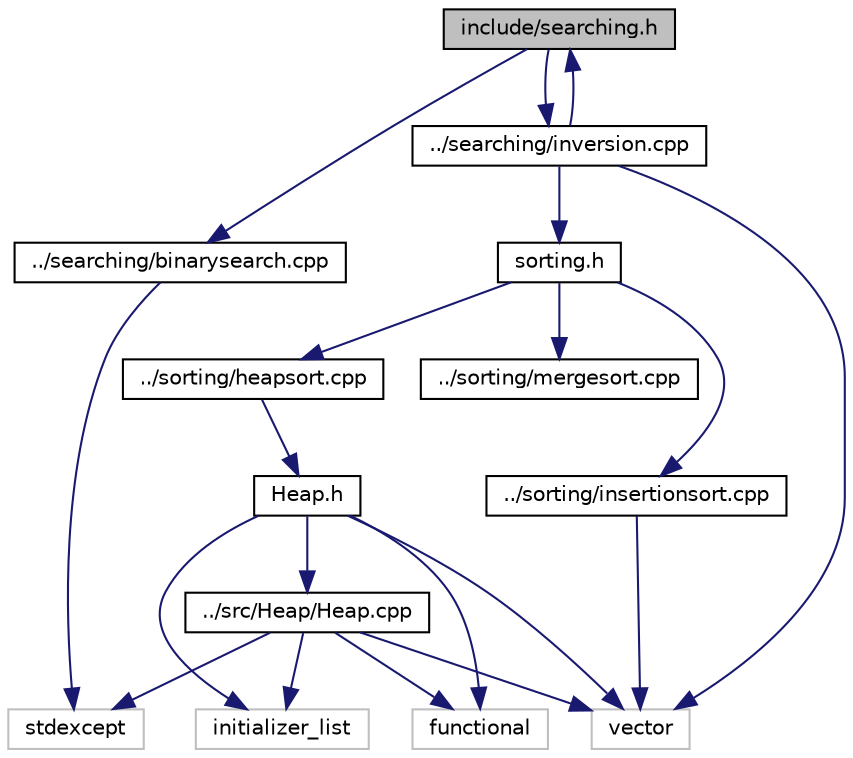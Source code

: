 digraph "include/searching.h"
{
  edge [fontname="Helvetica",fontsize="10",labelfontname="Helvetica",labelfontsize="10"];
  node [fontname="Helvetica",fontsize="10",shape=record];
  Node1 [label="include/searching.h",height=0.2,width=0.4,color="black", fillcolor="grey75", style="filled", fontcolor="black"];
  Node1 -> Node2 [color="midnightblue",fontsize="10",style="solid",fontname="Helvetica"];
  Node2 [label="../searching/binarysearch.cpp",height=0.2,width=0.4,color="black", fillcolor="white", style="filled",URL="$binarysearch_8cpp.html"];
  Node2 -> Node3 [color="midnightblue",fontsize="10",style="solid",fontname="Helvetica"];
  Node3 [label="stdexcept",height=0.2,width=0.4,color="grey75", fillcolor="white", style="filled"];
  Node1 -> Node4 [color="midnightblue",fontsize="10",style="solid",fontname="Helvetica"];
  Node4 [label="../searching/inversion.cpp",height=0.2,width=0.4,color="black", fillcolor="white", style="filled",URL="$inversion_8cpp.html"];
  Node4 -> Node5 [color="midnightblue",fontsize="10",style="solid",fontname="Helvetica"];
  Node5 [label="sorting.h",height=0.2,width=0.4,color="black", fillcolor="white", style="filled",URL="$sorting_8h.html"];
  Node5 -> Node6 [color="midnightblue",fontsize="10",style="solid",fontname="Helvetica"];
  Node6 [label="../sorting/insertionsort.cpp",height=0.2,width=0.4,color="black", fillcolor="white", style="filled",URL="$insertionsort_8cpp.html"];
  Node6 -> Node7 [color="midnightblue",fontsize="10",style="solid",fontname="Helvetica"];
  Node7 [label="vector",height=0.2,width=0.4,color="grey75", fillcolor="white", style="filled"];
  Node5 -> Node8 [color="midnightblue",fontsize="10",style="solid",fontname="Helvetica"];
  Node8 [label="../sorting/mergesort.cpp",height=0.2,width=0.4,color="black", fillcolor="white", style="filled",URL="$mergesort_8cpp.html"];
  Node5 -> Node9 [color="midnightblue",fontsize="10",style="solid",fontname="Helvetica"];
  Node9 [label="../sorting/heapsort.cpp",height=0.2,width=0.4,color="black", fillcolor="white", style="filled",URL="$heapsort_8cpp.html"];
  Node9 -> Node10 [color="midnightblue",fontsize="10",style="solid",fontname="Helvetica"];
  Node10 [label="Heap.h",height=0.2,width=0.4,color="black", fillcolor="white", style="filled",URL="$_heap_8h.html"];
  Node10 -> Node7 [color="midnightblue",fontsize="10",style="solid",fontname="Helvetica"];
  Node10 -> Node11 [color="midnightblue",fontsize="10",style="solid",fontname="Helvetica"];
  Node11 [label="initializer_list",height=0.2,width=0.4,color="grey75", fillcolor="white", style="filled"];
  Node10 -> Node12 [color="midnightblue",fontsize="10",style="solid",fontname="Helvetica"];
  Node12 [label="functional",height=0.2,width=0.4,color="grey75", fillcolor="white", style="filled"];
  Node10 -> Node13 [color="midnightblue",fontsize="10",style="solid",fontname="Helvetica"];
  Node13 [label="../src/Heap/Heap.cpp",height=0.2,width=0.4,color="black", fillcolor="white", style="filled",URL="$_heap_8cpp.html"];
  Node13 -> Node7 [color="midnightblue",fontsize="10",style="solid",fontname="Helvetica"];
  Node13 -> Node11 [color="midnightblue",fontsize="10",style="solid",fontname="Helvetica"];
  Node13 -> Node12 [color="midnightblue",fontsize="10",style="solid",fontname="Helvetica"];
  Node13 -> Node3 [color="midnightblue",fontsize="10",style="solid",fontname="Helvetica"];
  Node4 -> Node1 [color="midnightblue",fontsize="10",style="solid",fontname="Helvetica"];
  Node4 -> Node7 [color="midnightblue",fontsize="10",style="solid",fontname="Helvetica"];
}
